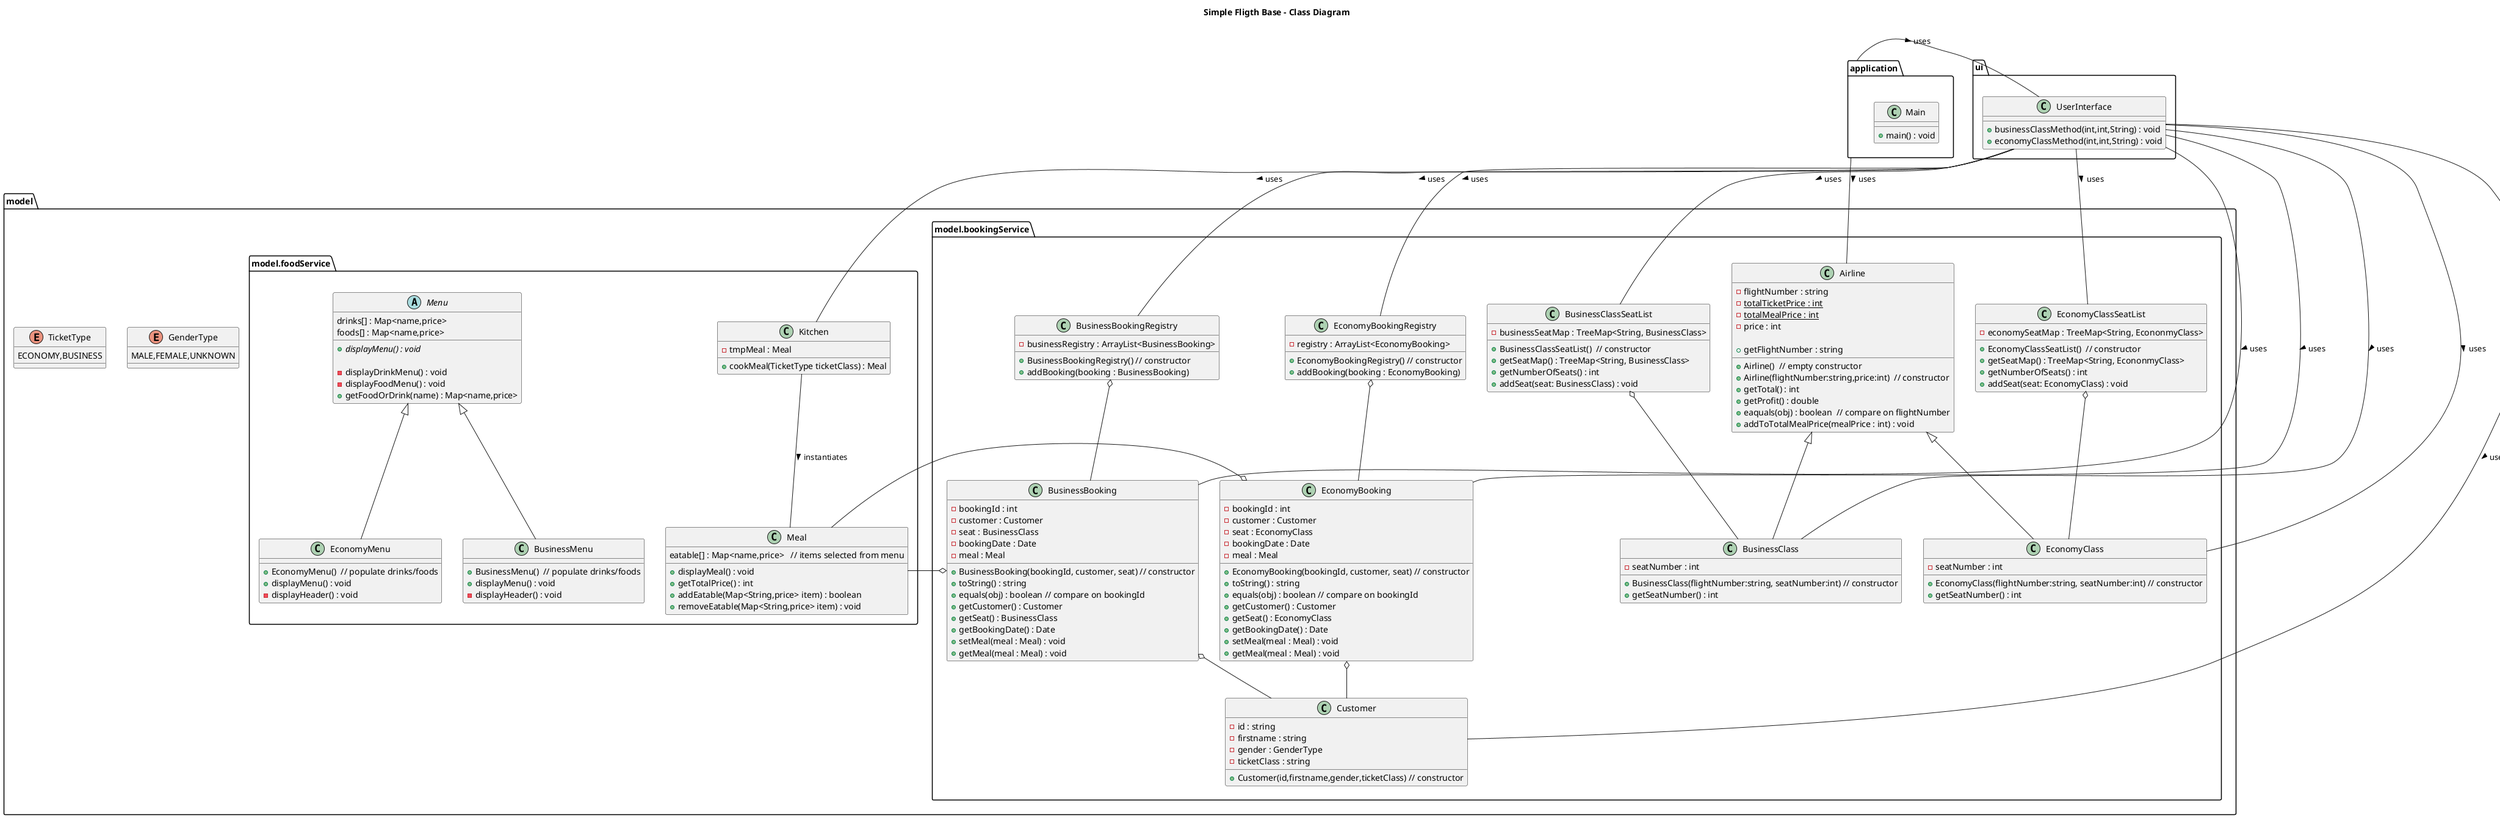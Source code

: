 @startuml

' settings
' --------------------------------------------
' skinparam classAttributeIconSize 0

title Simple Fligth Base - Class Diagram

' define packages/namespaces and/or classes
' note:  may contain internal relations
' -----------------------------------------


' --- Application/UI

package "application" as appl {

class "Main" as main {
      + main() : void
  }
}

package ui {

class "UserInterface" as uiIf {
      + businessClassMethod(int,int,String) : void
      + economyClassMethod(int,int,String) : void      
  }

}

package "model" as model {

enum GenderType {
     MALE,FEMALE,UNKNOWN
}

enum TicketType {
     ECONOMY,BUSINESS
}

package "model.foodService"  as food {

class "Kitchen" as kitchen {
      - tmpMeal : Meal

      +cookMeal(TicketType ticketClass) : Meal
  }

class "Meal" as meal {
      eatable[] : Map<name,price>   // items selected from menu
      + displayMeal() : void
      + getTotalPrice() : int
      + addEatable(Map<String,price> item) : boolean
      + removeEatable(Map<String,price> item) : void
}

abstract class "Menu" as menu {
      drinks[] : Map<name,price>
      foods[] : Map<name,price>

      +  {abstract} displayMenu() : void

      - displayDrinkMenu() : void
      - displayFoodMenu() : void
      +  getFoodOrDrink(name) : Map<name,price>
  }

class "EconomyMenu" as eMenu {
      + EconomyMenu()  // populate drinks/foods
      +  displayMenu() : void
      - displayHeader() : void
  }

class "BusinessMenu" as bMenu {
      + BusinessMenu()  // populate drinks/foods
      +  displayMenu() : void
      - displayHeader() : void

  }

' - package interanal relations 
menu <|-down- bMenu 
menu <|-down- eMenu 
kitchen -down- meal : > instantiates

}  /' end package foodService '/

package "model.bookingService" as booking {


together {    /' control layout '/
class "BusinessBooking" as bBook {
      - bookingId : int
      - customer : Customer
      - seat : BusinessClass
      - bookingDate : Date
      - meal : Meal

      + BusinessBooking(bookingId, customer, seat) // constructor
      + toString() : string
      + equals(obj) : boolean // compare on bookingId
      + getCustomer() : Customer
      + getSeat() : BusinessClass
      + getBookingDate() : Date
      + setMeal(meal : Meal) : void
      + getMeal(meal : Meal) : void
  }

class "BusinessBookingRegistry" as bBookReg {
      - businessRegistry : ArrayList<BusinessBooking>

      + BusinessBookingRegistry() // constructor
      + addBooking(booking : BusinessBooking)
  }

bBookReg o-down- bBook

class "EconomyBooking" as eBook {
      - bookingId : int
      - customer : Customer
      - seat : EconomyClass
      - bookingDate : Date
      - meal : Meal
      
      + EconomyBooking(bookingId, customer, seat) // constructor
      + toString() : string
      + equals(obj) : boolean // compare on bookingId
      + getCustomer() : Customer
      + getSeat() : EconomyClass
      + getBookingDate() : Date
      + setMeal(meal : Meal) : void
      + getMeal(meal : Meal) : void
  }

class "EconomyBookingRegistry" as eBookReg {
      - registry : ArrayList<EconomyBooking>

      + EconomyBookingRegistry() // constructor
      + addBooking(booking : EconomyBooking)

  }

eBookReg o-down- eBook



class "Customer" as customer {
      - id : string
      - firstname : string
      - gender : GenderType
      - ticketClass : string

      + Customer(id,firstname,gender,ticketClass) // constructor
  }

bBook o-down- customer
eBook o-down- customer

}  /' end together '/


together {    /' control layout '/
class "Airline" as airline {
      - flightNumber : string
      - {static} totalTicketPrice : int
      - {static} totalMealPrice : int
      - price : int

      + Airline()  // empty constructor
      + Airline(flightNumber:string,price:int)  // constructor
      + getFlightNumber : string
      + getTotal() : int
      + getProfit() : double
      + eaquals(obj) : boolean  // compare on flightNumber
      + addToTotalMealPrice(mealPrice : int) : void
  }

class "EconomyClass" as eClass {
      - seatNumber : int

      + EconomyClass(flightNumber:string, seatNumber:int) // constructor
      + getSeatNumber() : int
  }

class "BusinessClass" as bClass {
      - seatNumber : int

      + BusinessClass(flightNumber:string, seatNumber:int) // constructor
      + getSeatNumber() : int

  }

airline <|-down- eClass
airline <|--down bClass

class "BusinessClassSeatList" as bSeat {
      - businessSeatMap : TreeMap<String, BusinessClass>

      + BusinessClassSeatList()  // constructor
      + getSeatMap() : TreeMap<String, BusinessClass>
      + getNumberOfSeats() : int
      + addSeat(seat: BusinessClass) : void

  }

bSeat o-down- bClass

class "EconomyClassSeatList" as eSeat {
      - economySeatMap : TreeMap<String, EcononmyClass>

      + EconomyClassSeatList()  // constructor
      + getSeatMap() : TreeMap<String, EcononmyClass>
      + getNumberOfSeats() : int
      + addSeat(seat: EconomyClass) : void
}

eSeat o-down- eClass
}  /' end together '/

}   /' end package bookingService '/

}   /' end package model '/


' define relations between packages/interfaces
' --------------------------------------------
appl -right- uiIf : > uses
appl -- airline : > uses

uiIf -- kitchen : > uses
uiIf -- customer : > uses

uiIf -- bSeat : > uses
uiIf -- bBook : > uses
uiIf -- bBookReg : > uses
uiIf -- bClass : > uses

uiIf -- eSeat : > uses
uiIf -- eBook : > uses
uiIf -- eBookReg : > uses
uiIf -- eClass : > uses

eBook o- meal
bBook o- meal

' define relations that control generated image layout
' ----------------------------------------------------
uiIf -[hidden]- eBookReg


@enduml

